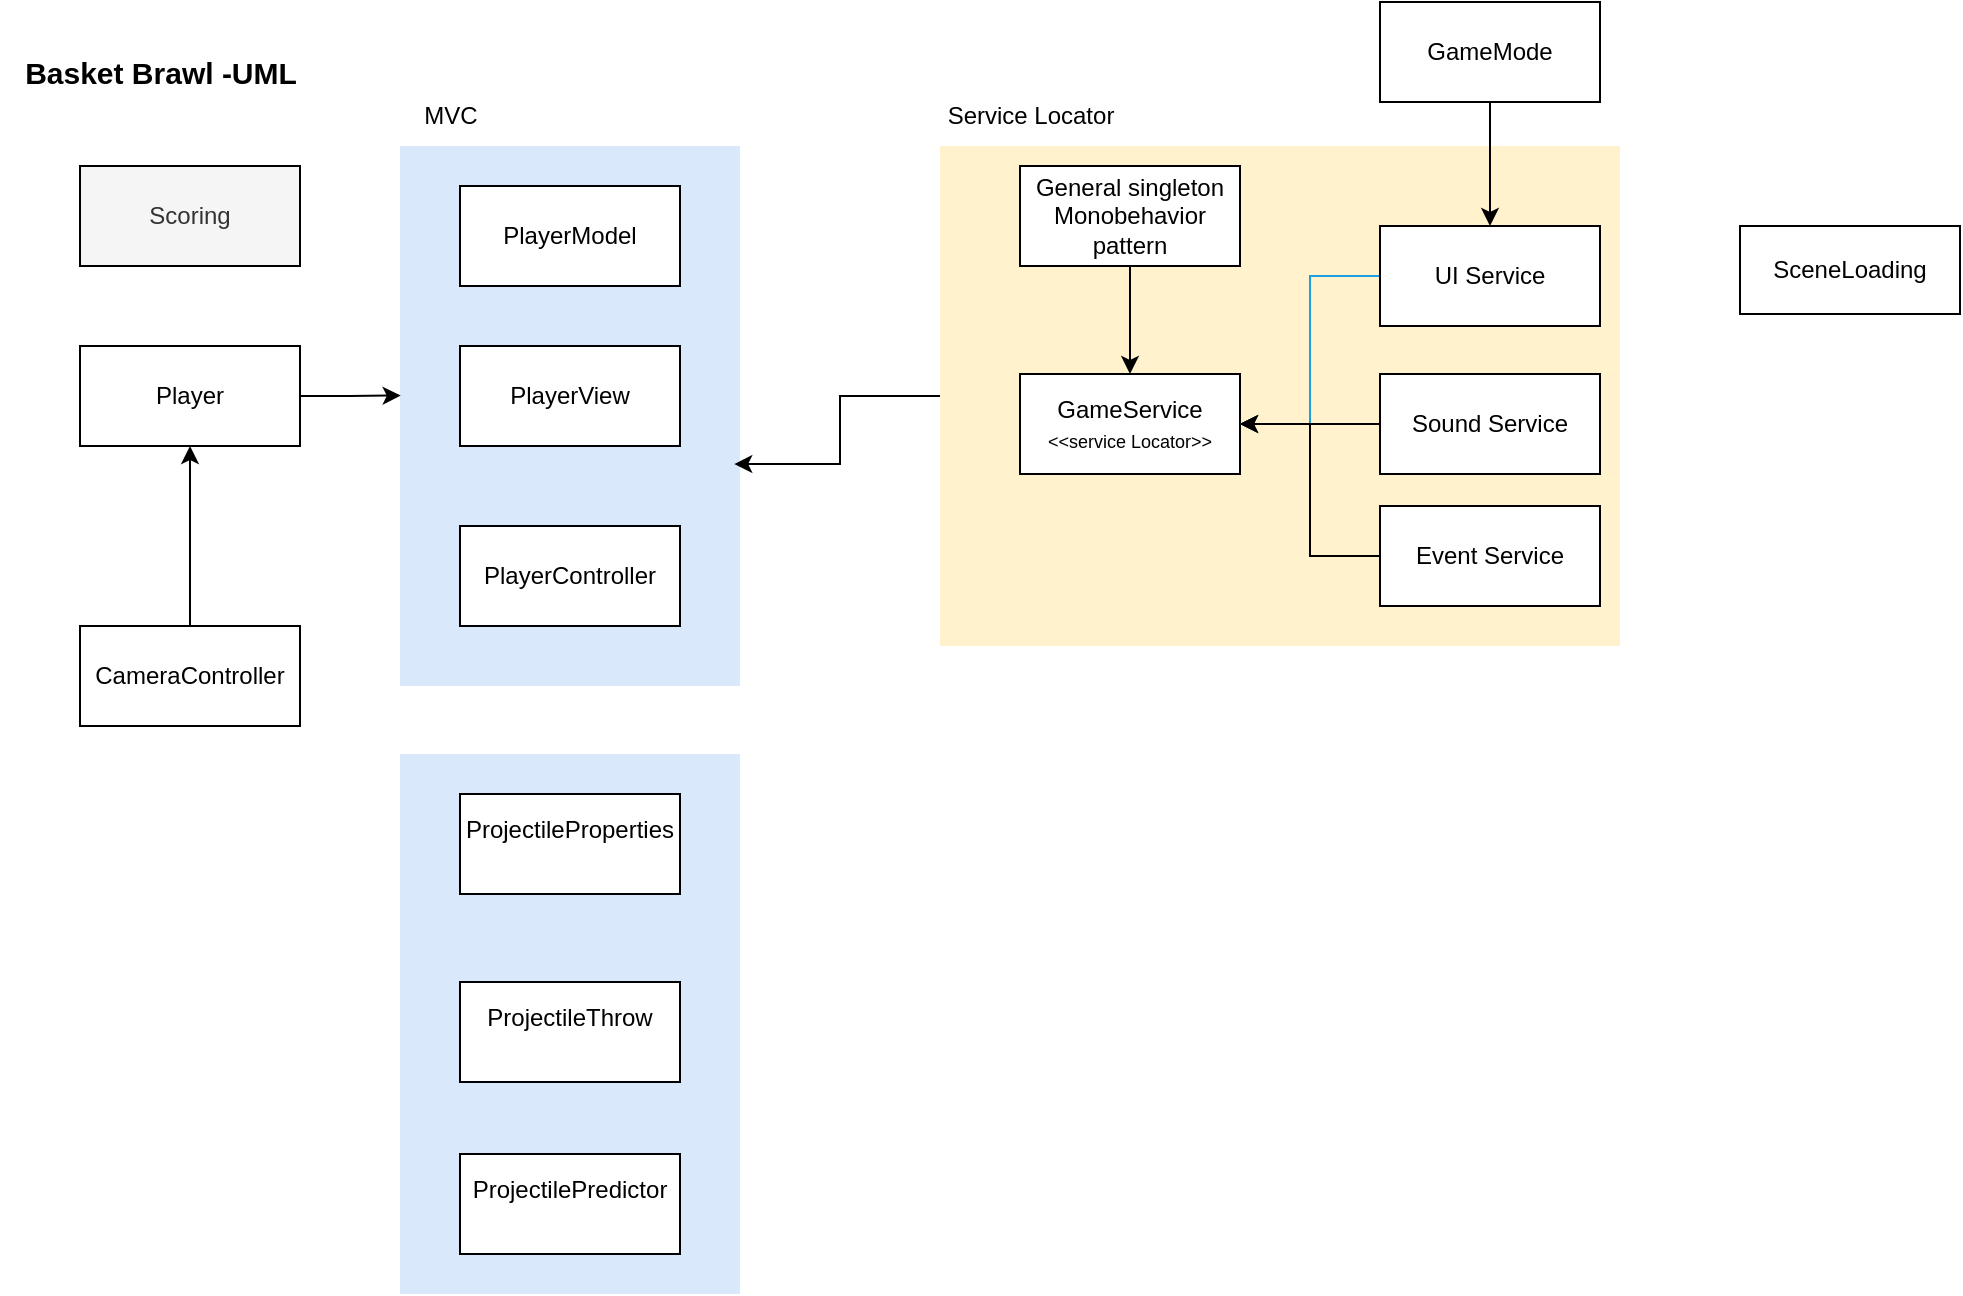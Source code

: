 <mxfile version="27.0.9">
  <diagram name="Page-1" id="LosMnAncZfk6xII_vwEb">
    <mxGraphModel dx="1089" dy="596" grid="1" gridSize="10" guides="1" tooltips="1" connect="1" arrows="1" fold="1" page="1" pageScale="1" pageWidth="1169" pageHeight="827" math="0" shadow="0">
      <root>
        <mxCell id="0" />
        <mxCell id="1" parent="0" />
        <mxCell id="SrYlIg3K-D3N34O9Nsy_-31" value="" style="rounded=0;whiteSpace=wrap;html=1;fillColor=#fff2cc;strokeColor=none;" vertex="1" parent="1">
          <mxGeometry x="500" y="110" width="340" height="250" as="geometry" />
        </mxCell>
        <mxCell id="SrYlIg3K-D3N34O9Nsy_-17" value="" style="rounded=0;whiteSpace=wrap;html=1;fillColor=#dae8fc;strokeColor=none;" vertex="1" parent="1">
          <mxGeometry x="230" y="414" width="170" height="270" as="geometry" />
        </mxCell>
        <mxCell id="SrYlIg3K-D3N34O9Nsy_-7" value="" style="rounded=0;whiteSpace=wrap;html=1;fillColor=#dae8fc;strokeColor=none;" vertex="1" parent="1">
          <mxGeometry x="230" y="110" width="170" height="270" as="geometry" />
        </mxCell>
        <mxCell id="SrYlIg3K-D3N34O9Nsy_-2" value="Player" style="html=1;whiteSpace=wrap;" vertex="1" parent="1">
          <mxGeometry x="70" y="210" width="110" height="50" as="geometry" />
        </mxCell>
        <mxCell id="SrYlIg3K-D3N34O9Nsy_-13" style="edgeStyle=orthogonalEdgeStyle;rounded=0;orthogonalLoop=1;jettySize=auto;html=1;entryX=0.5;entryY=1;entryDx=0;entryDy=0;" edge="1" parent="1" source="SrYlIg3K-D3N34O9Nsy_-3" target="SrYlIg3K-D3N34O9Nsy_-2">
          <mxGeometry relative="1" as="geometry" />
        </mxCell>
        <mxCell id="SrYlIg3K-D3N34O9Nsy_-3" value="CameraController" style="html=1;whiteSpace=wrap;" vertex="1" parent="1">
          <mxGeometry x="70" y="350" width="110" height="50" as="geometry" />
        </mxCell>
        <mxCell id="SrYlIg3K-D3N34O9Nsy_-4" value="PlayerView" style="html=1;whiteSpace=wrap;" vertex="1" parent="1">
          <mxGeometry x="260" y="210" width="110" height="50" as="geometry" />
        </mxCell>
        <mxCell id="SrYlIg3K-D3N34O9Nsy_-5" value="PlayerController" style="html=1;whiteSpace=wrap;" vertex="1" parent="1">
          <mxGeometry x="260" y="300" width="110" height="50" as="geometry" />
        </mxCell>
        <mxCell id="SrYlIg3K-D3N34O9Nsy_-11" style="edgeStyle=orthogonalEdgeStyle;rounded=0;orthogonalLoop=1;jettySize=auto;html=1;entryX=0.002;entryY=0.462;entryDx=0;entryDy=0;entryPerimeter=0;" edge="1" parent="1" source="SrYlIg3K-D3N34O9Nsy_-2" target="SrYlIg3K-D3N34O9Nsy_-7">
          <mxGeometry relative="1" as="geometry" />
        </mxCell>
        <mxCell id="SrYlIg3K-D3N34O9Nsy_-12" value="PlayerModel" style="html=1;whiteSpace=wrap;" vertex="1" parent="1">
          <mxGeometry x="260" y="130" width="110" height="50" as="geometry" />
        </mxCell>
        <mxCell id="SrYlIg3K-D3N34O9Nsy_-14" value="ProjectileProperties&lt;div&gt;&lt;br&gt;&lt;/div&gt;" style="html=1;whiteSpace=wrap;" vertex="1" parent="1">
          <mxGeometry x="260" y="434" width="110" height="50" as="geometry" />
        </mxCell>
        <mxCell id="SrYlIg3K-D3N34O9Nsy_-15" value="ProjectilePredictor&lt;div&gt;&lt;br&gt;&lt;/div&gt;" style="html=1;whiteSpace=wrap;" vertex="1" parent="1">
          <mxGeometry x="260" y="614" width="110" height="50" as="geometry" />
        </mxCell>
        <mxCell id="SrYlIg3K-D3N34O9Nsy_-16" value="ProjectileThrow&lt;div&gt;&lt;br&gt;&lt;/div&gt;" style="html=1;whiteSpace=wrap;" vertex="1" parent="1">
          <mxGeometry x="260" y="528" width="110" height="50" as="geometry" />
        </mxCell>
        <mxCell id="SrYlIg3K-D3N34O9Nsy_-18" value="Scoring" style="html=1;whiteSpace=wrap;fillColor=#f5f5f5;fontColor=#333333;strokeColor=default;" vertex="1" parent="1">
          <mxGeometry x="70" y="120" width="110" height="50" as="geometry" />
        </mxCell>
        <mxCell id="SrYlIg3K-D3N34O9Nsy_-20" value="SceneLoading" style="html=1;whiteSpace=wrap;" vertex="1" parent="1">
          <mxGeometry x="900" y="150" width="110" height="44" as="geometry" />
        </mxCell>
        <mxCell id="SrYlIg3K-D3N34O9Nsy_-21" value="GameService&lt;div&gt;&lt;font style=&quot;font-size: 9px;&quot;&gt;&amp;lt;&amp;lt;service Locator&amp;gt;&amp;gt;&lt;/font&gt;&lt;/div&gt;" style="html=1;whiteSpace=wrap;" vertex="1" parent="1">
          <mxGeometry x="540" y="224" width="110" height="50" as="geometry" />
        </mxCell>
        <mxCell id="SrYlIg3K-D3N34O9Nsy_-27" style="edgeStyle=orthogonalEdgeStyle;rounded=0;orthogonalLoop=1;jettySize=auto;html=1;entryX=0.5;entryY=0;entryDx=0;entryDy=0;" edge="1" parent="1" source="SrYlIg3K-D3N34O9Nsy_-22" target="SrYlIg3K-D3N34O9Nsy_-21">
          <mxGeometry relative="1" as="geometry" />
        </mxCell>
        <mxCell id="SrYlIg3K-D3N34O9Nsy_-22" value="General singleton Monobehavior pattern" style="html=1;whiteSpace=wrap;" vertex="1" parent="1">
          <mxGeometry x="540" y="120" width="110" height="50" as="geometry" />
        </mxCell>
        <mxCell id="SrYlIg3K-D3N34O9Nsy_-28" style="edgeStyle=orthogonalEdgeStyle;rounded=0;orthogonalLoop=1;jettySize=auto;html=1;entryX=1;entryY=0.5;entryDx=0;entryDy=0;strokeColor=#1BA1E2;" edge="1" parent="1" source="SrYlIg3K-D3N34O9Nsy_-24" target="SrYlIg3K-D3N34O9Nsy_-21">
          <mxGeometry relative="1" as="geometry" />
        </mxCell>
        <mxCell id="SrYlIg3K-D3N34O9Nsy_-24" value="UI Service" style="html=1;whiteSpace=wrap;" vertex="1" parent="1">
          <mxGeometry x="720" y="150" width="110" height="50" as="geometry" />
        </mxCell>
        <mxCell id="SrYlIg3K-D3N34O9Nsy_-29" style="edgeStyle=orthogonalEdgeStyle;rounded=0;orthogonalLoop=1;jettySize=auto;html=1;" edge="1" parent="1" source="SrYlIg3K-D3N34O9Nsy_-25" target="SrYlIg3K-D3N34O9Nsy_-21">
          <mxGeometry relative="1" as="geometry" />
        </mxCell>
        <mxCell id="SrYlIg3K-D3N34O9Nsy_-25" value="Sound Service" style="html=1;whiteSpace=wrap;" vertex="1" parent="1">
          <mxGeometry x="720" y="224" width="110" height="50" as="geometry" />
        </mxCell>
        <mxCell id="SrYlIg3K-D3N34O9Nsy_-30" style="edgeStyle=orthogonalEdgeStyle;rounded=0;orthogonalLoop=1;jettySize=auto;html=1;entryX=1;entryY=0.5;entryDx=0;entryDy=0;" edge="1" parent="1" source="SrYlIg3K-D3N34O9Nsy_-26" target="SrYlIg3K-D3N34O9Nsy_-21">
          <mxGeometry relative="1" as="geometry" />
        </mxCell>
        <mxCell id="SrYlIg3K-D3N34O9Nsy_-26" value="Event Service" style="html=1;whiteSpace=wrap;" vertex="1" parent="1">
          <mxGeometry x="720" y="290" width="110" height="50" as="geometry" />
        </mxCell>
        <mxCell id="SrYlIg3K-D3N34O9Nsy_-32" value="&lt;b&gt;&lt;font style=&quot;font-size: 15px;&quot;&gt;Basket Brawl -UML&lt;/font&gt;&lt;/b&gt;" style="text;html=1;align=center;verticalAlign=middle;resizable=0;points=[];autosize=1;strokeColor=none;fillColor=none;" vertex="1" parent="1">
          <mxGeometry x="30" y="58" width="160" height="30" as="geometry" />
        </mxCell>
        <mxCell id="SrYlIg3K-D3N34O9Nsy_-33" value="MVC" style="text;html=1;align=center;verticalAlign=middle;resizable=0;points=[];autosize=1;strokeColor=none;fillColor=none;" vertex="1" parent="1">
          <mxGeometry x="230" y="80" width="50" height="30" as="geometry" />
        </mxCell>
        <mxCell id="SrYlIg3K-D3N34O9Nsy_-34" value="Service Locator" style="text;html=1;align=center;verticalAlign=middle;resizable=0;points=[];autosize=1;strokeColor=none;fillColor=none;" vertex="1" parent="1">
          <mxGeometry x="490" y="80" width="110" height="30" as="geometry" />
        </mxCell>
        <mxCell id="SrYlIg3K-D3N34O9Nsy_-37" style="edgeStyle=orthogonalEdgeStyle;rounded=0;orthogonalLoop=1;jettySize=auto;html=1;" edge="1" parent="1" source="SrYlIg3K-D3N34O9Nsy_-35" target="SrYlIg3K-D3N34O9Nsy_-24">
          <mxGeometry relative="1" as="geometry" />
        </mxCell>
        <mxCell id="SrYlIg3K-D3N34O9Nsy_-35" value="&lt;div&gt;&lt;span style=&quot;background-color: transparent; color: light-dark(rgb(0, 0, 0), rgb(255, 255, 255));&quot;&gt;GameMode&lt;/span&gt;&lt;/div&gt;" style="html=1;whiteSpace=wrap;" vertex="1" parent="1">
          <mxGeometry x="720" y="38" width="110" height="50" as="geometry" />
        </mxCell>
        <mxCell id="SrYlIg3K-D3N34O9Nsy_-40" style="edgeStyle=orthogonalEdgeStyle;rounded=0;orthogonalLoop=1;jettySize=auto;html=1;entryX=0.983;entryY=0.589;entryDx=0;entryDy=0;entryPerimeter=0;" edge="1" parent="1" source="SrYlIg3K-D3N34O9Nsy_-31" target="SrYlIg3K-D3N34O9Nsy_-7">
          <mxGeometry relative="1" as="geometry" />
        </mxCell>
      </root>
    </mxGraphModel>
  </diagram>
</mxfile>
